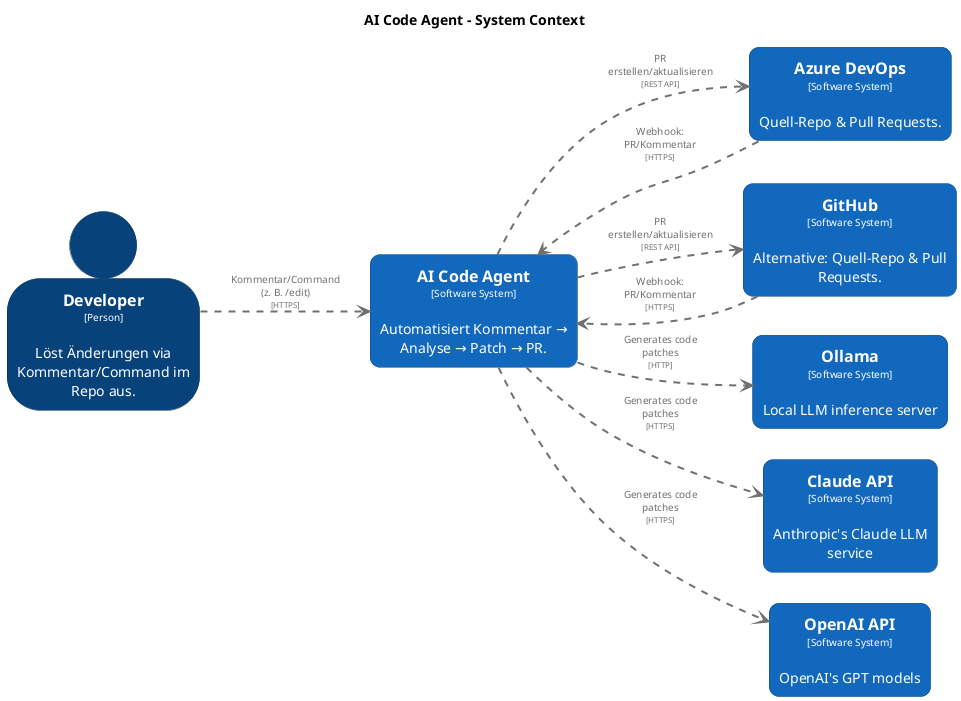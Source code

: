 @startuml
set separator none
title AI Code Agent - System Context

left to right direction
skinparam ranksep 60
skinparam nodesep 30

skinparam {
  arrowFontSize 10
  defaultTextAlignment center
  wrapWidth 200
  maxMessageSize 100
}

hide stereotype

skinparam rectangle<<AICodeAgent>> {
  BackgroundColor #1168bd
  FontColor #ffffff
  BorderColor #0b4884
  roundCorner 20
  shadowing false
}
skinparam rectangle<<AzureDevOps>> {
  BackgroundColor #1168bd
  FontColor #ffffff
  BorderColor #0b4884
  roundCorner 20
  shadowing false
}
skinparam rectangle<<ClaudeAPI>> {
  BackgroundColor #1168bd
  FontColor #ffffff
  BorderColor #0b4884
  roundCorner 20
  shadowing false
}
skinparam person<<Developer>> {
  BackgroundColor #08427b
  FontColor #ffffff
  BorderColor #052e56
  shadowing false
}
skinparam rectangle<<GitHub>> {
  BackgroundColor #1168bd
  FontColor #ffffff
  BorderColor #0b4884
  roundCorner 20
  shadowing false
}
skinparam rectangle<<Ollama>> {
  BackgroundColor #1168bd
  FontColor #ffffff
  BorderColor #0b4884
  roundCorner 20
  shadowing false
}
skinparam rectangle<<OpenAIAPI>> {
  BackgroundColor #1168bd
  FontColor #ffffff
  BorderColor #0b4884
  roundCorner 20
  shadowing false
}

person "==Developer\n<size:10>[Person]</size>\n\nLöst Änderungen via Kommentar/Command im Repo aus." <<Developer>> as Developer
rectangle "==Azure DevOps\n<size:10>[Software System]</size>\n\nQuell-Repo & Pull Requests." <<AzureDevOps>> as AzureDevOps
rectangle "==GitHub\n<size:10>[Software System]</size>\n\nAlternative: Quell-Repo & Pull Requests." <<GitHub>> as GitHub
rectangle "==Ollama\n<size:10>[Software System]</size>\n\nLocal LLM inference server" <<Ollama>> as Ollama
rectangle "==Claude API\n<size:10>[Software System]</size>\n\nAnthropic's Claude LLM service" <<ClaudeAPI>> as ClaudeAPI
rectangle "==OpenAI API\n<size:10>[Software System]</size>\n\nOpenAI's GPT models" <<OpenAIAPI>> as OpenAIAPI
rectangle "==AI Code Agent\n<size:10>[Software System]</size>\n\nAutomatisiert Kommentar → Analyse → Patch → PR." <<AICodeAgent>> as AICodeAgent

Developer .[#707070,thickness=2].> AICodeAgent : "<color:#707070>Kommentar/Command (z. B. /edit)\n<color:#707070><size:8>[HTTPS]</size>"
AzureDevOps .[#707070,thickness=2].> AICodeAgent : "<color:#707070>Webhook: PR/Kommentar\n<color:#707070><size:8>[HTTPS]</size>"
GitHub .[#707070,thickness=2].> AICodeAgent : "<color:#707070>Webhook: PR/Kommentar\n<color:#707070><size:8>[HTTPS]</size>"
AICodeAgent .[#707070,thickness=2].> AzureDevOps : "<color:#707070>PR erstellen/aktualisieren\n<color:#707070><size:8>[REST API]</size>"
AICodeAgent .[#707070,thickness=2].> GitHub : "<color:#707070>PR erstellen/aktualisieren\n<color:#707070><size:8>[REST API]</size>"
AICodeAgent .[#707070,thickness=2].> Ollama : "<color:#707070>Generates code patches\n<color:#707070><size:8>[HTTP]</size>"
AICodeAgent .[#707070,thickness=2].> ClaudeAPI : "<color:#707070>Generates code patches\n<color:#707070><size:8>[HTTPS]</size>"
AICodeAgent .[#707070,thickness=2].> OpenAIAPI : "<color:#707070>Generates code patches\n<color:#707070><size:8>[HTTPS]</size>"
@enduml